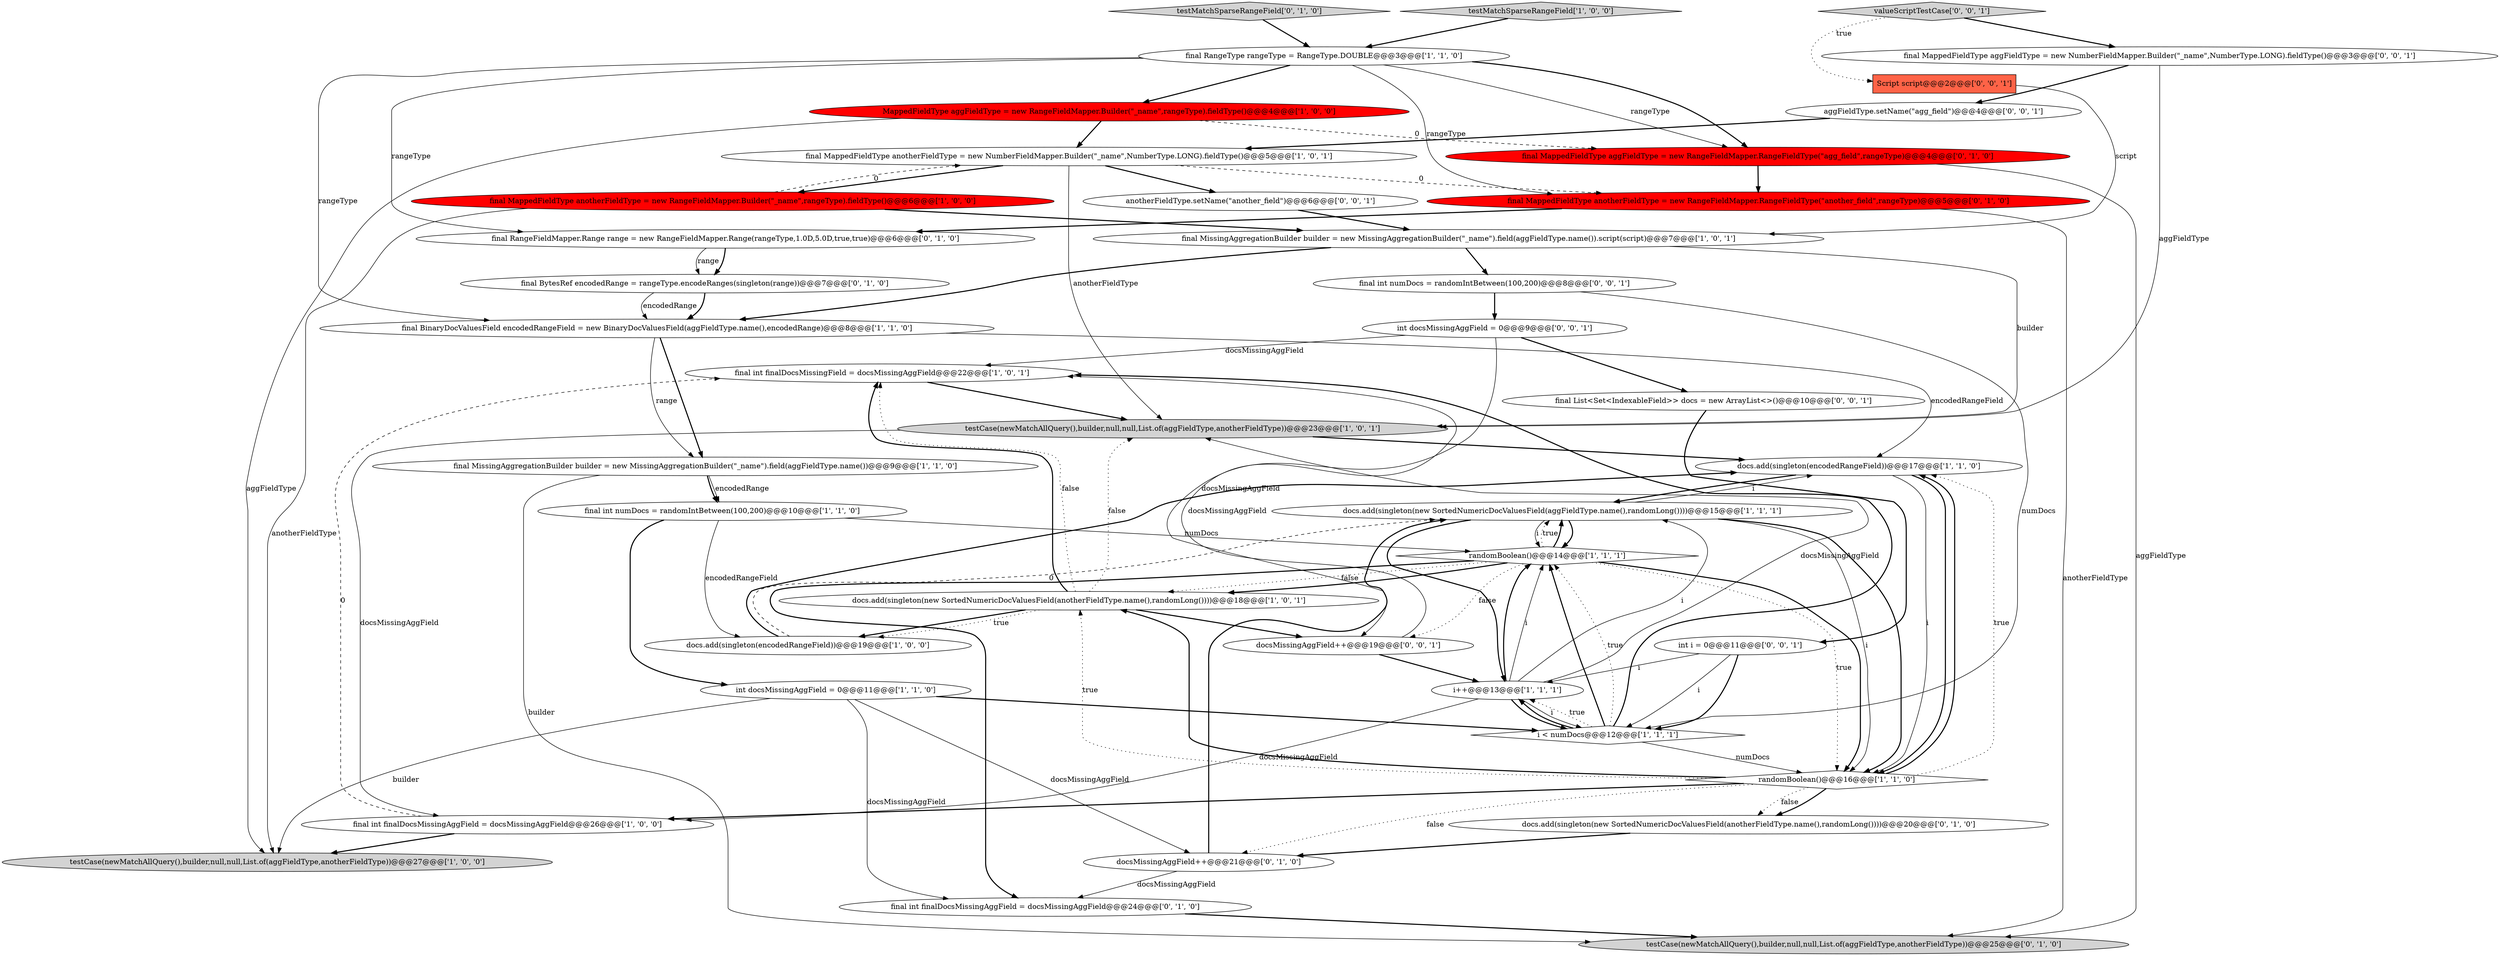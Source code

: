 digraph {
20 [style = filled, label = "final int finalDocsMissingField = docsMissingAggField@@@22@@@['1', '0', '1']", fillcolor = white, shape = ellipse image = "AAA0AAABBB1BBB"];
9 [style = filled, label = "final MissingAggregationBuilder builder = new MissingAggregationBuilder(\"_name\").field(aggFieldType.name())@@@9@@@['1', '1', '0']", fillcolor = white, shape = ellipse image = "AAA0AAABBB1BBB"];
14 [style = filled, label = "docs.add(singleton(encodedRangeField))@@@17@@@['1', '1', '0']", fillcolor = white, shape = ellipse image = "AAA0AAABBB1BBB"];
27 [style = filled, label = "final MappedFieldType anotherFieldType = new RangeFieldMapper.RangeFieldType(\"another_field\",rangeType)@@@5@@@['0', '1', '0']", fillcolor = red, shape = ellipse image = "AAA1AAABBB2BBB"];
37 [style = filled, label = "final MappedFieldType aggFieldType = new NumberFieldMapper.Builder(\"_name\",NumberType.LONG).fieldType()@@@3@@@['0', '0', '1']", fillcolor = white, shape = ellipse image = "AAA0AAABBB3BBB"];
32 [style = filled, label = "aggFieldType.setName(\"agg_field\")@@@4@@@['0', '0', '1']", fillcolor = white, shape = ellipse image = "AAA0AAABBB3BBB"];
23 [style = filled, label = "testMatchSparseRangeField['0', '1', '0']", fillcolor = lightgray, shape = diamond image = "AAA0AAABBB2BBB"];
26 [style = filled, label = "docs.add(singleton(new SortedNumericDocValuesField(anotherFieldType.name(),randomLong())))@@@20@@@['0', '1', '0']", fillcolor = white, shape = ellipse image = "AAA0AAABBB2BBB"];
7 [style = filled, label = "docs.add(singleton(new SortedNumericDocValuesField(aggFieldType.name(),randomLong())))@@@15@@@['1', '1', '1']", fillcolor = white, shape = ellipse image = "AAA0AAABBB1BBB"];
10 [style = filled, label = "final int numDocs = randomIntBetween(100,200)@@@10@@@['1', '1', '0']", fillcolor = white, shape = ellipse image = "AAA0AAABBB1BBB"];
33 [style = filled, label = "final List<Set<IndexableField>> docs = new ArrayList<>()@@@10@@@['0', '0', '1']", fillcolor = white, shape = ellipse image = "AAA0AAABBB3BBB"];
5 [style = filled, label = "final BinaryDocValuesField encodedRangeField = new BinaryDocValuesField(aggFieldType.name(),encodedRange)@@@8@@@['1', '1', '0']", fillcolor = white, shape = ellipse image = "AAA0AAABBB1BBB"];
31 [style = filled, label = "int docsMissingAggField = 0@@@9@@@['0', '0', '1']", fillcolor = white, shape = ellipse image = "AAA0AAABBB3BBB"];
0 [style = filled, label = "i++@@@13@@@['1', '1', '1']", fillcolor = white, shape = ellipse image = "AAA0AAABBB1BBB"];
17 [style = filled, label = "final MappedFieldType anotherFieldType = new NumberFieldMapper.Builder(\"_name\",NumberType.LONG).fieldType()@@@5@@@['1', '0', '1']", fillcolor = white, shape = ellipse image = "AAA0AAABBB1BBB"];
25 [style = filled, label = "final RangeFieldMapper.Range range = new RangeFieldMapper.Range(rangeType,1.0D,5.0D,true,true)@@@6@@@['0', '1', '0']", fillcolor = white, shape = ellipse image = "AAA0AAABBB2BBB"];
12 [style = filled, label = "i < numDocs@@@12@@@['1', '1', '1']", fillcolor = white, shape = diamond image = "AAA0AAABBB1BBB"];
6 [style = filled, label = "randomBoolean()@@@16@@@['1', '1', '0']", fillcolor = white, shape = diamond image = "AAA0AAABBB1BBB"];
34 [style = filled, label = "anotherFieldType.setName(\"another_field\")@@@6@@@['0', '0', '1']", fillcolor = white, shape = ellipse image = "AAA0AAABBB3BBB"];
40 [style = filled, label = "Script script@@@2@@@['0', '0', '1']", fillcolor = tomato, shape = box image = "AAA0AAABBB3BBB"];
3 [style = filled, label = "testMatchSparseRangeField['1', '0', '0']", fillcolor = lightgray, shape = diamond image = "AAA0AAABBB1BBB"];
4 [style = filled, label = "MappedFieldType aggFieldType = new RangeFieldMapper.Builder(\"_name\",rangeType).fieldType()@@@4@@@['1', '0', '0']", fillcolor = red, shape = ellipse image = "AAA1AAABBB1BBB"];
22 [style = filled, label = "testCase(newMatchAllQuery(),builder,null,null,List.of(aggFieldType,anotherFieldType))@@@25@@@['0', '1', '0']", fillcolor = lightgray, shape = ellipse image = "AAA0AAABBB2BBB"];
39 [style = filled, label = "final int numDocs = randomIntBetween(100,200)@@@8@@@['0', '0', '1']", fillcolor = white, shape = ellipse image = "AAA0AAABBB3BBB"];
11 [style = filled, label = "randomBoolean()@@@14@@@['1', '1', '1']", fillcolor = white, shape = diamond image = "AAA0AAABBB1BBB"];
8 [style = filled, label = "final int finalDocsMissingAggField = docsMissingAggField@@@26@@@['1', '0', '0']", fillcolor = white, shape = ellipse image = "AAA0AAABBB1BBB"];
19 [style = filled, label = "final RangeType rangeType = RangeType.DOUBLE@@@3@@@['1', '1', '0']", fillcolor = white, shape = ellipse image = "AAA0AAABBB1BBB"];
38 [style = filled, label = "int i = 0@@@11@@@['0', '0', '1']", fillcolor = white, shape = ellipse image = "AAA0AAABBB3BBB"];
35 [style = filled, label = "docsMissingAggField++@@@19@@@['0', '0', '1']", fillcolor = white, shape = ellipse image = "AAA0AAABBB3BBB"];
28 [style = filled, label = "docsMissingAggField++@@@21@@@['0', '1', '0']", fillcolor = white, shape = ellipse image = "AAA0AAABBB2BBB"];
29 [style = filled, label = "final int finalDocsMissingAggField = docsMissingAggField@@@24@@@['0', '1', '0']", fillcolor = white, shape = ellipse image = "AAA0AAABBB2BBB"];
16 [style = filled, label = "docs.add(singleton(encodedRangeField))@@@19@@@['1', '0', '0']", fillcolor = white, shape = ellipse image = "AAA0AAABBB1BBB"];
13 [style = filled, label = "int docsMissingAggField = 0@@@11@@@['1', '1', '0']", fillcolor = white, shape = ellipse image = "AAA0AAABBB1BBB"];
1 [style = filled, label = "testCase(newMatchAllQuery(),builder,null,null,List.of(aggFieldType,anotherFieldType))@@@27@@@['1', '0', '0']", fillcolor = lightgray, shape = ellipse image = "AAA0AAABBB1BBB"];
24 [style = filled, label = "final BytesRef encodedRange = rangeType.encodeRanges(singleton(range))@@@7@@@['0', '1', '0']", fillcolor = white, shape = ellipse image = "AAA0AAABBB2BBB"];
36 [style = filled, label = "valueScriptTestCase['0', '0', '1']", fillcolor = lightgray, shape = diamond image = "AAA0AAABBB3BBB"];
15 [style = filled, label = "final MappedFieldType anotherFieldType = new RangeFieldMapper.Builder(\"_name\",rangeType).fieldType()@@@6@@@['1', '0', '0']", fillcolor = red, shape = ellipse image = "AAA1AAABBB1BBB"];
21 [style = filled, label = "testCase(newMatchAllQuery(),builder,null,null,List.of(aggFieldType,anotherFieldType))@@@23@@@['1', '0', '1']", fillcolor = lightgray, shape = ellipse image = "AAA0AAABBB1BBB"];
30 [style = filled, label = "final MappedFieldType aggFieldType = new RangeFieldMapper.RangeFieldType(\"agg_field\",rangeType)@@@4@@@['0', '1', '0']", fillcolor = red, shape = ellipse image = "AAA1AAABBB2BBB"];
2 [style = filled, label = "docs.add(singleton(new SortedNumericDocValuesField(anotherFieldType.name(),randomLong())))@@@18@@@['1', '0', '1']", fillcolor = white, shape = ellipse image = "AAA0AAABBB1BBB"];
18 [style = filled, label = "final MissingAggregationBuilder builder = new MissingAggregationBuilder(\"_name\").field(aggFieldType.name()).script(script)@@@7@@@['1', '0', '1']", fillcolor = white, shape = ellipse image = "AAA0AAABBB1BBB"];
2->35 [style = bold, label=""];
0->8 [style = solid, label="docsMissingAggField"];
5->9 [style = bold, label=""];
4->1 [style = solid, label="aggFieldType"];
11->2 [style = dotted, label="false"];
34->18 [style = bold, label=""];
38->12 [style = bold, label=""];
11->29 [style = bold, label=""];
4->30 [style = dashed, label="0"];
38->12 [style = solid, label="i"];
9->10 [style = bold, label=""];
14->7 [style = bold, label=""];
11->35 [style = dotted, label="false"];
8->1 [style = bold, label=""];
30->22 [style = solid, label="aggFieldType"];
13->29 [style = solid, label="docsMissingAggField"];
3->19 [style = bold, label=""];
39->31 [style = bold, label=""];
37->32 [style = bold, label=""];
16->14 [style = bold, label=""];
7->6 [style = solid, label="i"];
26->28 [style = bold, label=""];
27->25 [style = bold, label=""];
2->16 [style = bold, label=""];
17->27 [style = dashed, label="0"];
11->7 [style = dotted, label="true"];
2->20 [style = bold, label=""];
7->11 [style = bold, label=""];
39->12 [style = solid, label="numDocs"];
30->27 [style = bold, label=""];
12->11 [style = bold, label=""];
7->0 [style = bold, label=""];
36->40 [style = dotted, label="true"];
6->26 [style = dotted, label="false"];
24->5 [style = bold, label=""];
5->9 [style = solid, label="range"];
6->2 [style = bold, label=""];
12->11 [style = dotted, label="true"];
25->24 [style = bold, label=""];
17->34 [style = bold, label=""];
35->0 [style = bold, label=""];
10->16 [style = solid, label="encodedRangeField"];
14->6 [style = solid, label="i"];
13->12 [style = bold, label=""];
6->14 [style = dotted, label="true"];
38->0 [style = solid, label="i"];
31->33 [style = bold, label=""];
7->6 [style = bold, label=""];
17->15 [style = bold, label=""];
13->1 [style = solid, label="builder"];
37->21 [style = solid, label="aggFieldType"];
12->0 [style = dotted, label="true"];
15->17 [style = dashed, label="0"];
36->37 [style = bold, label=""];
16->7 [style = dashed, label="0"];
32->17 [style = bold, label=""];
14->6 [style = bold, label=""];
6->26 [style = bold, label=""];
2->20 [style = dotted, label="false"];
4->17 [style = bold, label=""];
28->29 [style = solid, label="docsMissingAggField"];
21->8 [style = solid, label="docsMissingAggField"];
0->12 [style = bold, label=""];
5->14 [style = solid, label="encodedRangeField"];
12->20 [style = bold, label=""];
0->11 [style = bold, label=""];
17->21 [style = solid, label="anotherFieldType"];
40->18 [style = solid, label="script"];
35->20 [style = solid, label="docsMissingAggField"];
25->24 [style = solid, label="range"];
0->21 [style = solid, label="docsMissingAggField"];
31->35 [style = solid, label="docsMissingAggField"];
19->25 [style = solid, label="rangeType"];
9->10 [style = solid, label="encodedRange"];
24->5 [style = solid, label="encodedRange"];
6->2 [style = dotted, label="true"];
10->13 [style = bold, label=""];
18->39 [style = bold, label=""];
11->6 [style = dotted, label="true"];
12->6 [style = solid, label="numDocs"];
2->21 [style = dotted, label="false"];
23->19 [style = bold, label=""];
9->22 [style = solid, label="builder"];
19->5 [style = solid, label="rangeType"];
13->28 [style = solid, label="docsMissingAggField"];
7->14 [style = solid, label="i"];
2->16 [style = dotted, label="true"];
21->14 [style = bold, label=""];
18->21 [style = solid, label="builder"];
31->20 [style = solid, label="docsMissingAggField"];
0->12 [style = solid, label="i"];
11->6 [style = bold, label=""];
10->11 [style = solid, label="numDocs"];
8->20 [style = dashed, label="0"];
19->27 [style = solid, label="rangeType"];
28->7 [style = bold, label=""];
15->1 [style = solid, label="anotherFieldType"];
12->0 [style = bold, label=""];
15->18 [style = bold, label=""];
11->2 [style = bold, label=""];
20->21 [style = bold, label=""];
6->14 [style = bold, label=""];
19->30 [style = solid, label="rangeType"];
18->5 [style = bold, label=""];
0->11 [style = solid, label="i"];
6->8 [style = bold, label=""];
6->28 [style = dotted, label="false"];
33->38 [style = bold, label=""];
19->4 [style = bold, label=""];
29->22 [style = bold, label=""];
27->22 [style = solid, label="anotherFieldType"];
11->7 [style = bold, label=""];
7->11 [style = solid, label="i"];
0->7 [style = solid, label="i"];
19->30 [style = bold, label=""];
}
